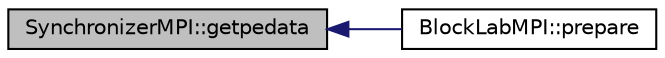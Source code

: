 digraph "SynchronizerMPI::getpedata"
{
  edge [fontname="Helvetica",fontsize="10",labelfontname="Helvetica",labelfontsize="10"];
  node [fontname="Helvetica",fontsize="10",shape=record];
  rankdir="LR";
  Node1 [label="SynchronizerMPI::getpedata",height=0.2,width=0.4,color="black", fillcolor="grey75", style="filled", fontcolor="black"];
  Node1 -> Node2 [dir="back",color="midnightblue",fontsize="10",style="solid",fontname="Helvetica"];
  Node2 [label="BlockLabMPI::prepare",height=0.2,width=0.4,color="black", fillcolor="white", style="filled",URL="$class_block_lab_m_p_i.html#a49e9b846d16c1c3f177b6ff067bc791c"];
}
